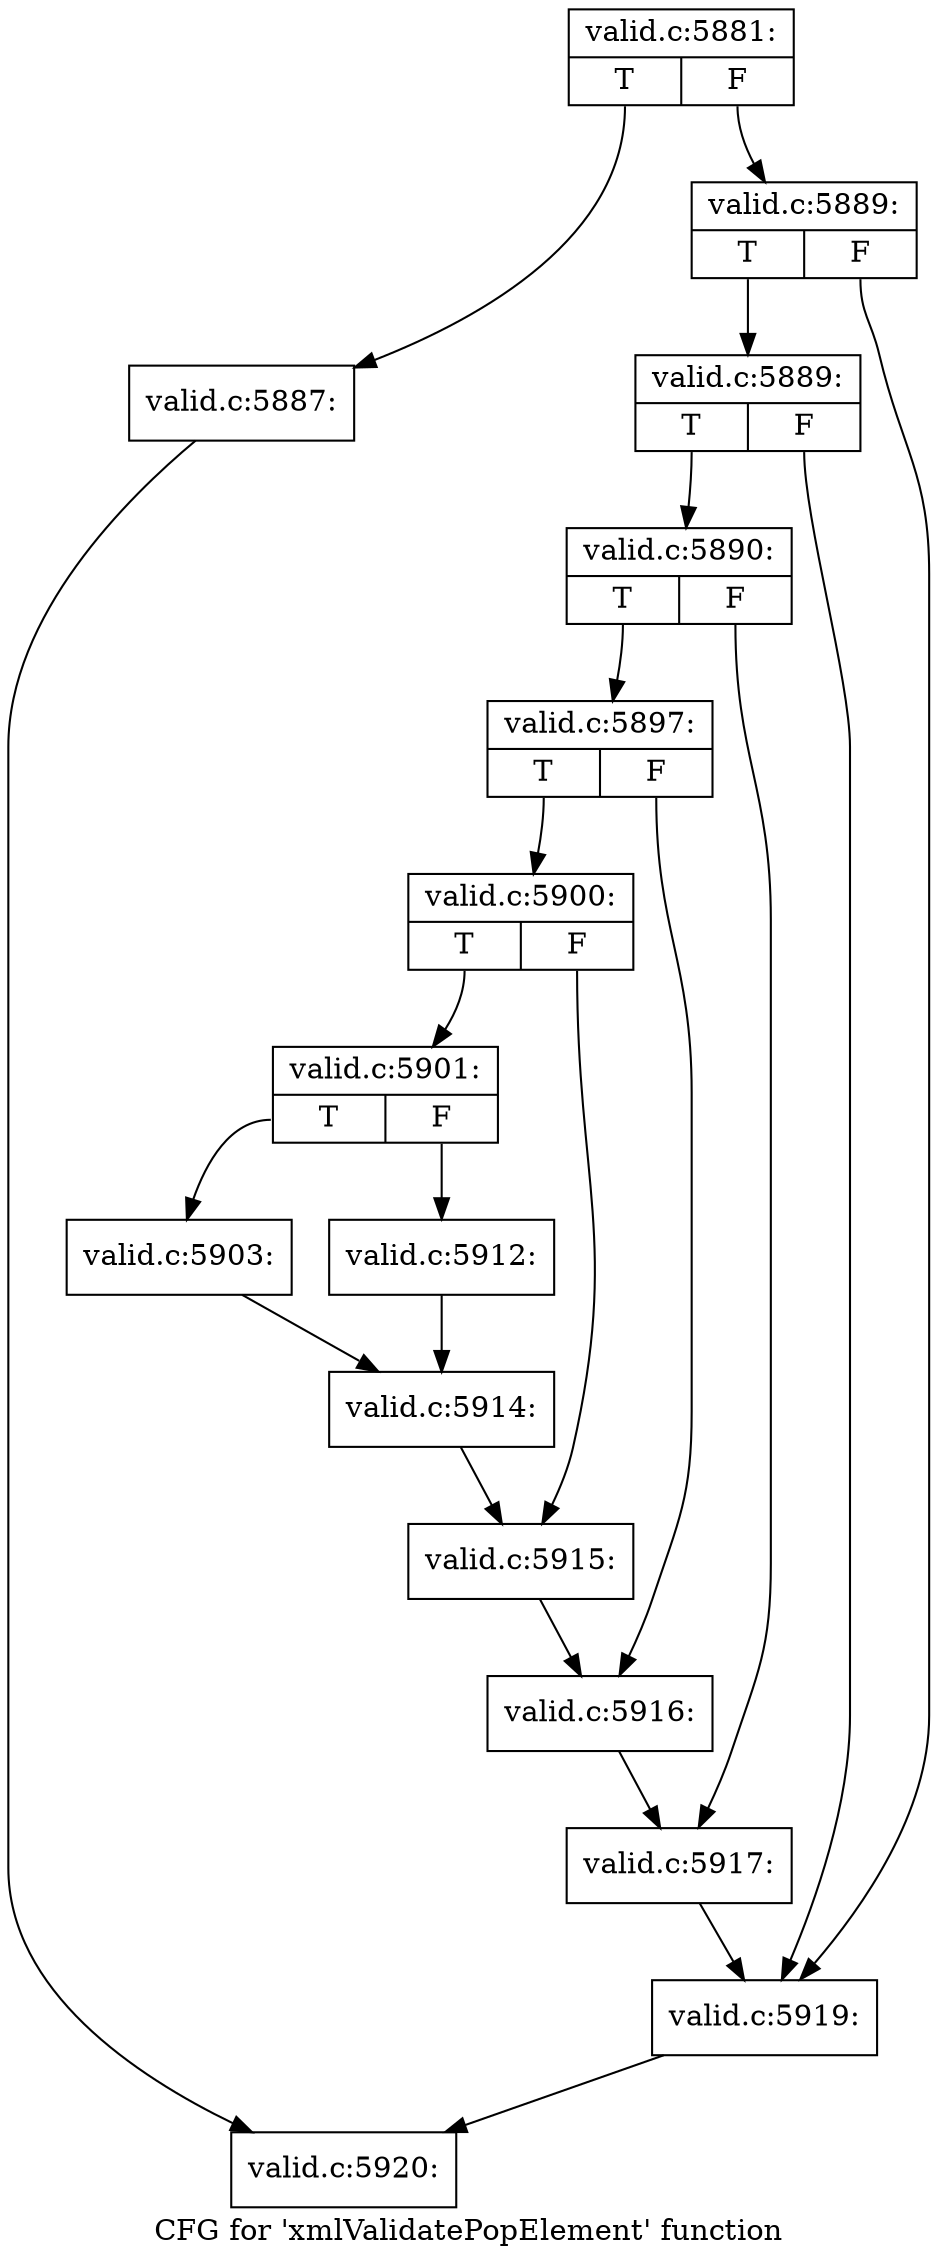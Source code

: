 digraph "CFG for 'xmlValidatePopElement' function" {
	label="CFG for 'xmlValidatePopElement' function";

	Node0x5167c10 [shape=record,label="{valid.c:5881:|{<s0>T|<s1>F}}"];
	Node0x5167c10:s0 -> Node0x516d9c0;
	Node0x5167c10:s1 -> Node0x516da10;
	Node0x516d9c0 [shape=record,label="{valid.c:5887:}"];
	Node0x516d9c0 -> Node0x5167f40;
	Node0x516da10 [shape=record,label="{valid.c:5889:|{<s0>T|<s1>F}}"];
	Node0x516da10:s0 -> Node0x516df40;
	Node0x516da10:s1 -> Node0x516def0;
	Node0x516df40 [shape=record,label="{valid.c:5889:|{<s0>T|<s1>F}}"];
	Node0x516df40:s0 -> Node0x516dea0;
	Node0x516df40:s1 -> Node0x516def0;
	Node0x516dea0 [shape=record,label="{valid.c:5890:|{<s0>T|<s1>F}}"];
	Node0x516dea0:s0 -> Node0x516ef10;
	Node0x516dea0:s1 -> Node0x516ef60;
	Node0x516ef10 [shape=record,label="{valid.c:5897:|{<s0>T|<s1>F}}"];
	Node0x516ef10:s0 -> Node0x516f690;
	Node0x516ef10:s1 -> Node0x516f6e0;
	Node0x516f690 [shape=record,label="{valid.c:5900:|{<s0>T|<s1>F}}"];
	Node0x516f690:s0 -> Node0x516fbd0;
	Node0x516f690:s1 -> Node0x516fc20;
	Node0x516fbd0 [shape=record,label="{valid.c:5901:|{<s0>T|<s1>F}}"];
	Node0x516fbd0:s0 -> Node0x5170440;
	Node0x516fbd0:s1 -> Node0x51704e0;
	Node0x5170440 [shape=record,label="{valid.c:5903:}"];
	Node0x5170440 -> Node0x5170490;
	Node0x51704e0 [shape=record,label="{valid.c:5912:}"];
	Node0x51704e0 -> Node0x5170490;
	Node0x5170490 [shape=record,label="{valid.c:5914:}"];
	Node0x5170490 -> Node0x516fc20;
	Node0x516fc20 [shape=record,label="{valid.c:5915:}"];
	Node0x516fc20 -> Node0x516f6e0;
	Node0x516f6e0 [shape=record,label="{valid.c:5916:}"];
	Node0x516f6e0 -> Node0x516ef60;
	Node0x516ef60 [shape=record,label="{valid.c:5917:}"];
	Node0x516ef60 -> Node0x516def0;
	Node0x516def0 [shape=record,label="{valid.c:5919:}"];
	Node0x516def0 -> Node0x5167f40;
	Node0x5167f40 [shape=record,label="{valid.c:5920:}"];
}
